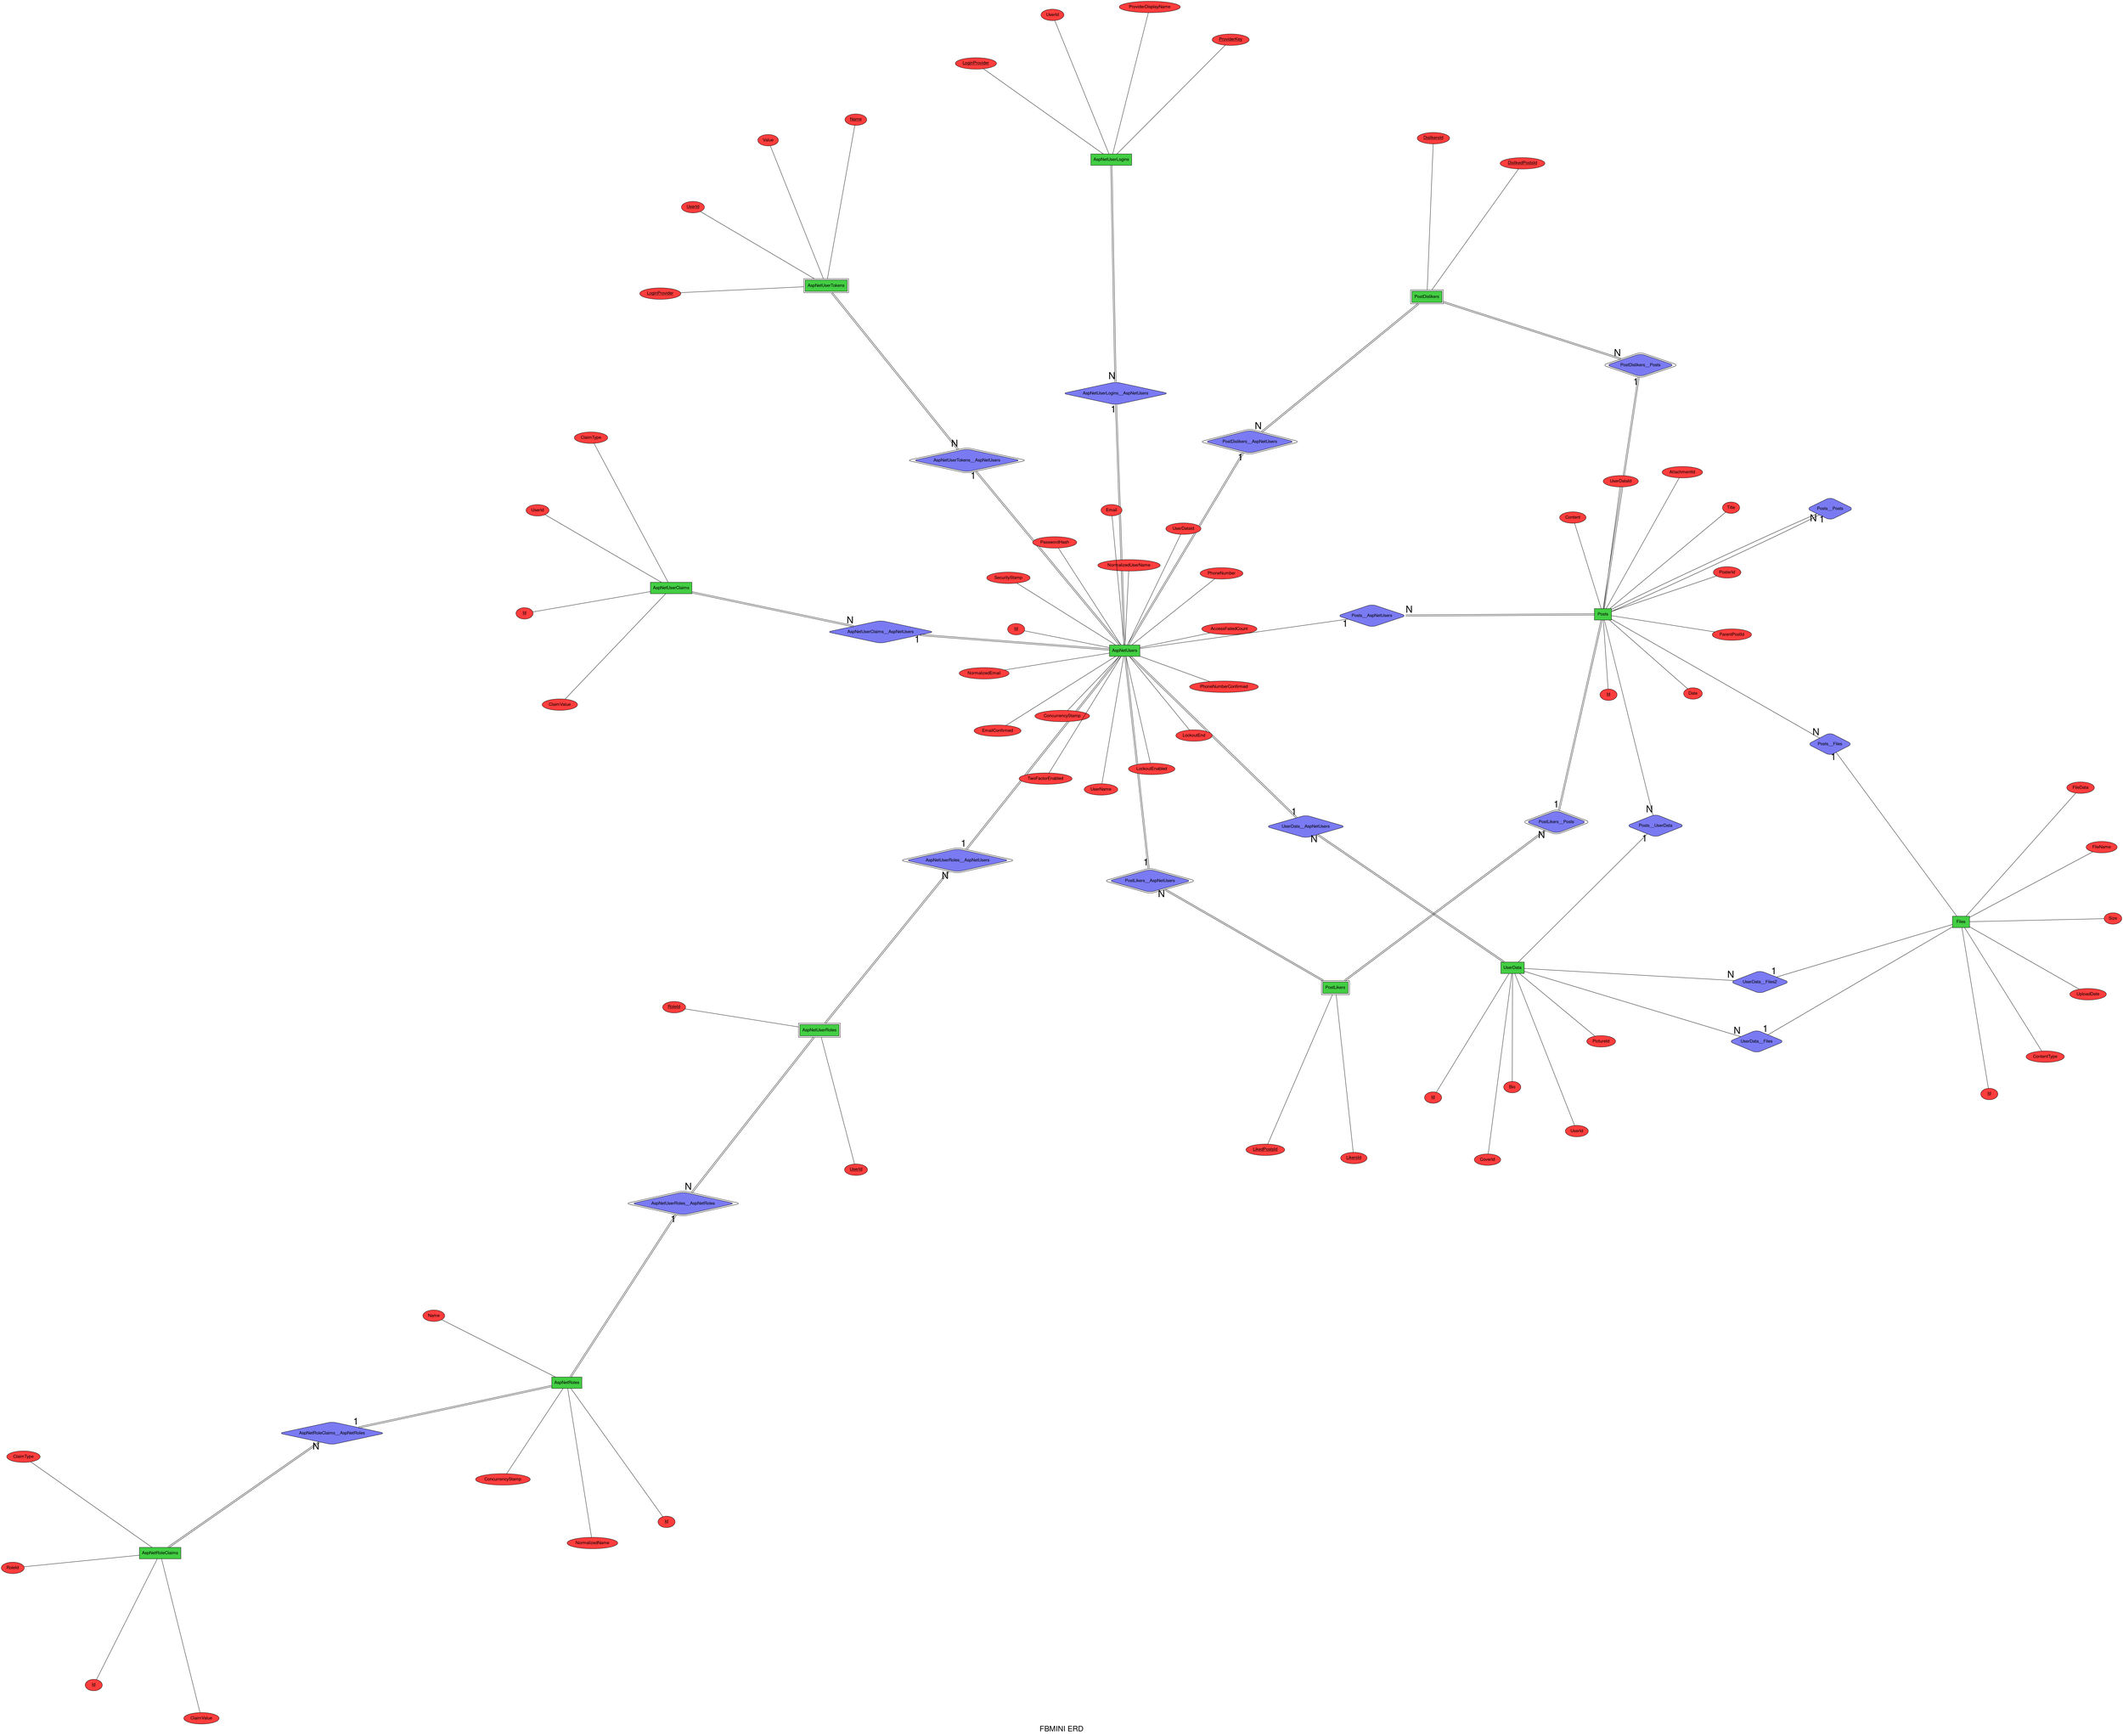 graph ERD {
  fontname = "Helvetica,Arial,sans-serif";
  label = "FBMINI ERD";
  fontsize = 24;
  layout = neato;
  scale = 2;
  node [fontname = "Helvetica,Arial,sans-serif";];
  edge [fontname = "Helvetica,Arial,sans-serif"; len = 3;];

  subgraph relationships {
    node [shape = diamond; fillcolor = "#7a7af3"; style = "rounded,filled"; color = black; width=1; height=1; ];

    AspNetRoleClaims__AspNetRoles;
    AspNetUserClaims__AspNetUsers;
    AspNetUserLogins__AspNetUsers;
    AspNetUserRoles__AspNetUsers [peripheries = 2;];
    AspNetUserRoles__AspNetRoles [peripheries = 2;];
    AspNetUserTokens__AspNetUsers [peripheries = 2;];
    UserData__AspNetUsers;
    UserData__Files;
    UserData__Files2;
    Posts__AspNetUsers;
    Posts__Posts;
    Posts__Files;
    Posts__UserData;
    PostDislikers__Posts [peripheries = 2;];
    PostDislikers__AspNetUsers [peripheries = 2;];
    PostLikers__Posts [peripheries = 2;];
    PostLikers__AspNetUsers [peripheries = 2;];
  }

  subgraph entities {
    node [shape = box; fillcolor = "#43ce43"; style = "filled"; color = black;];

    AspNetRoles;
    AspNetUsers;
    Files;
    AspNetRoleClaims;
    AspNetUserClaims;
    AspNetUserLogins;
    AspNetUserRoles [peripheries = 2;];
    AspNetUserRoles;
    AspNetUserTokens [peripheries = 2;];
    AspNetUserTokens;
    UserData;
    Posts;
    PostDislikers [peripheries = 2;];
    PostDislikers;
    PostLikers [peripheries = 2;];
    PostLikers;
  }

  subgraph attributes {
    node [shape = ellipse; fillcolor = "#ff3d3d"; style = filled; color = black;];

    AspNetRoles__Id [label = <<U>Id</U>>;];
    AspNetRoles__Name [label = "Name";];
    AspNetRoles__NormalizedName [label = "NormalizedName";];
    AspNetRoles__ConcurrencyStamp [label = "ConcurrencyStamp";];

    AspNetUsers__Id [label = <<U>Id</U>>;];
    AspNetUsers__UserDataId [label = "UserDataId";];
    AspNetUsers__UserName [label = "UserName";];
    AspNetUsers__NormalizedUserName [label = "NormalizedUserName";];
    AspNetUsers__Email [label = "Email";];
    AspNetUsers__NormalizedEmail [label = "NormalizedEmail";];
    AspNetUsers__EmailConfirmed [label = "EmailConfirmed";];
    AspNetUsers__PasswordHash [label = "PasswordHash";];
    AspNetUsers__SecurityStamp [label = "SecurityStamp";];
    AspNetUsers__ConcurrencyStamp [label = "ConcurrencyStamp";];
    AspNetUsers__PhoneNumber [label = "PhoneNumber";];
    AspNetUsers__PhoneNumberConfirmed [label = "PhoneNumberConfirmed";];
    AspNetUsers__TwoFactorEnabled [label = "TwoFactorEnabled";];
    AspNetUsers__LockoutEnd [label = "LockoutEnd";];
    AspNetUsers__LockoutEnabled [label = "LockoutEnabled";];
    AspNetUsers__AccessFailedCount [label = "AccessFailedCount";];

    Files__Id [label = <<U>Id</U>>;];
    Files__FileName [label = "FileName";];
    Files__ContentType [label = "ContentType";];
    Files__Size [label = "Size";];
    Files__FileData [label = "FileData";];
    Files__UploadDate [label = "UploadDate";];

    AspNetRoleClaims__Id [label = <<U>Id</U>>;];
    AspNetRoleClaims__RoleId [label = "RoleId";];
    AspNetRoleClaims__ClaimType [label = "ClaimType";];
    AspNetRoleClaims__ClaimValue [label = "ClaimValue";];

    AspNetUserClaims__Id [label = <<U>Id</U>>;];
    AspNetUserClaims__UserId [label = "UserId";];
    AspNetUserClaims__ClaimType [label = "ClaimType";];
    AspNetUserClaims__ClaimValue [label = "ClaimValue";];

    AspNetUserLogins__LoginProvider [label = <<U>LoginProvider</U>>;];
    AspNetUserLogins__ProviderKey [label = <<U>ProviderKey</U>>;];
    AspNetUserLogins__ProviderDisplayName [label = "ProviderDisplayName";];
    AspNetUserLogins__UserId [label = "UserId";];

    AspNetUserRoles__UserId [label = <<U>UserId</U>>;];
    AspNetUserRoles__RoleId [label = <<U>RoleId</U>>;];

    AspNetUserTokens__UserId [label = <<U>UserId</U>>;];
    AspNetUserTokens__LoginProvider [label = <<U>LoginProvider</U>>;];
    AspNetUserTokens__Name [label = <<U>Name</U>>;];
    AspNetUserTokens__Value [label = "Value";];

    UserData__Id [label = <<U>Id</U>>;];
    UserData__Bio [label = "Bio";];
    UserData__UserId [label = "UserId";];
    UserData__PictureId [label = "PictureId";];
    UserData__CoverId [label = "CoverId";];

    Posts__Id [label = <<U>Id</U>>;];
    Posts__Title [label = "Title";];
    Posts__Content [label = "Content";];
    Posts__Date [label = "Date";];
    Posts__PosterId [label = "PosterId";];
    Posts__ParentPostId [label = "ParentPostId";];
    Posts__AttachmentId [label = "AttachmentId";];
    Posts__UserDataId [label = "UserDataId";];

    PostDislikers__DislikedPostsId [label = <<U>DislikedPostsId</U>>;];
    PostDislikers__DislikersId [label = <<U>DislikersId</U>>;];

    PostLikers__LikedPostsId [label = <<U>LikedPostsId</U>>;];
    PostLikers__LikersId [label = <<U>LikersId</U>>;];
  }

  subgraph AspNetRoles {
    AspNetRoles -- AspNetRoles__Id;
    AspNetRoles -- AspNetRoles__Name;
    AspNetRoles -- AspNetRoles__NormalizedName;
    AspNetRoles -- AspNetRoles__ConcurrencyStamp;
  }

  subgraph AspNetUsers {
    AspNetUsers -- AspNetUsers__Id;
    AspNetUsers -- AspNetUsers__UserDataId;
    AspNetUsers -- AspNetUsers__UserName;
    AspNetUsers -- AspNetUsers__NormalizedUserName;
    AspNetUsers -- AspNetUsers__Email;
    AspNetUsers -- AspNetUsers__NormalizedEmail;
    AspNetUsers -- AspNetUsers__EmailConfirmed;
    AspNetUsers -- AspNetUsers__PasswordHash;
    AspNetUsers -- AspNetUsers__SecurityStamp;
    AspNetUsers -- AspNetUsers__ConcurrencyStamp;
    AspNetUsers -- AspNetUsers__PhoneNumber;
    AspNetUsers -- AspNetUsers__PhoneNumberConfirmed;
    AspNetUsers -- AspNetUsers__TwoFactorEnabled;
    AspNetUsers -- AspNetUsers__LockoutEnd;
    AspNetUsers -- AspNetUsers__LockoutEnabled;
    AspNetUsers -- AspNetUsers__AccessFailedCount;
  }

  subgraph Files {
    Files -- Files__Id;
    Files -- Files__FileName;
    Files -- Files__ContentType;
    Files -- Files__Size;
    Files -- Files__FileData;
    Files -- Files__UploadDate;
  }

  subgraph AspNetRoleClaims {
    AspNetRoleClaims -- AspNetRoleClaims__Id;
    AspNetRoleClaims -- AspNetRoleClaims__RoleId;
    AspNetRoleClaims -- AspNetRoleClaims__ClaimType;
    AspNetRoleClaims -- AspNetRoleClaims__ClaimValue;
  }

  subgraph AspNetUserClaims {
    AspNetUserClaims -- AspNetUserClaims__Id;
    AspNetUserClaims -- AspNetUserClaims__UserId;
    AspNetUserClaims -- AspNetUserClaims__ClaimType;
    AspNetUserClaims -- AspNetUserClaims__ClaimValue;
  }

  subgraph AspNetUserLogins {
    AspNetUserLogins -- AspNetUserLogins__LoginProvider;
    AspNetUserLogins -- AspNetUserLogins__ProviderKey;
    AspNetUserLogins -- AspNetUserLogins__ProviderDisplayName;
    AspNetUserLogins -- AspNetUserLogins__UserId;
  }

  subgraph AspNetUserRoles {
    AspNetUserRoles -- AspNetUserRoles__UserId;
    AspNetUserRoles -- AspNetUserRoles__RoleId;
  }

  subgraph AspNetUserTokens {
    AspNetUserTokens -- AspNetUserTokens__UserId;
    AspNetUserTokens -- AspNetUserTokens__LoginProvider;
    AspNetUserTokens -- AspNetUserTokens__Name;
    AspNetUserTokens -- AspNetUserTokens__Value;
  }

  subgraph UserData {
    UserData -- UserData__Id;
    UserData -- UserData__Bio;
    UserData -- UserData__UserId;
    UserData -- UserData__PictureId;
    UserData -- UserData__CoverId;
  }

  subgraph Posts {
    Posts -- Posts__Id;
    Posts -- Posts__Title;
    Posts -- Posts__Content;
    Posts -- Posts__Date;
    Posts -- Posts__PosterId;
    Posts -- Posts__ParentPostId;
    Posts -- Posts__AttachmentId;
    Posts -- Posts__UserDataId;
  }

  subgraph PostDislikers {
    PostDislikers -- PostDislikers__DislikedPostsId;
    PostDislikers -- PostDislikers__DislikersId;
  }

  subgraph PostLikers {
    PostLikers -- PostLikers__LikedPostsId;
    PostLikers -- PostLikers__LikersId;
  }

  subgraph connections {
    edge [ len = 4; fontsize=30; ];

    AspNetRoleClaims -- AspNetRoleClaims__AspNetRoles [ headlabel = "N"; color = "black:invis:black"];
    AspNetRoles -- AspNetRoleClaims__AspNetRoles [ headlabel = "1"; color = "black:invis:black"];
    AspNetUserClaims -- AspNetUserClaims__AspNetUsers [ headlabel = "N"; color = "black:invis:black"];
    AspNetUsers -- AspNetUserClaims__AspNetUsers [ headlabel = "1"; color = "black:invis:black"];
    AspNetUserLogins -- AspNetUserLogins__AspNetUsers [ headlabel = "N"; color = "black:invis:black"];
    AspNetUsers -- AspNetUserLogins__AspNetUsers [ headlabel = "1"; color = "black:invis:black"];
    AspNetUserRoles -- AspNetUserRoles__AspNetUsers [ headlabel = "N"; color = "black:invis:black"];
    AspNetUsers -- AspNetUserRoles__AspNetUsers [ headlabel = "1"; color = "black:invis:black"];
    AspNetUserRoles -- AspNetUserRoles__AspNetRoles [ headlabel = "N"; color = "black:invis:black"];
    AspNetRoles -- AspNetUserRoles__AspNetRoles [ headlabel = "1"; color = "black:invis:black"];
    AspNetUserTokens -- AspNetUserTokens__AspNetUsers [ headlabel = "N"; color = "black:invis:black"];
    AspNetUsers -- AspNetUserTokens__AspNetUsers [ headlabel = "1"; color = "black:invis:black"];
    UserData -- UserData__AspNetUsers [ headlabel = "N"; color = "black:invis:black"];
    AspNetUsers -- UserData__AspNetUsers [ headlabel = "1"; color = "black:invis:black"];
    UserData -- UserData__Files [ headlabel = "N";];
    Files -- UserData__Files [ headlabel = "1";];
    UserData -- UserData__Files2 [ headlabel = "N";];
    Files -- UserData__Files2 [ headlabel = "1";];
    Posts -- Posts__AspNetUsers [ headlabel = "N"; color = "black:invis:black"];
    AspNetUsers -- Posts__AspNetUsers [ headlabel = "1";];
    Posts -- Posts__Posts [ headlabel = "N";];
    Posts -- Posts__Posts [ headlabel = "1";];
    Posts -- Posts__Files [ headlabel = "N";];
    Files -- Posts__Files [ headlabel = "1";];
    Posts -- Posts__UserData [ headlabel = "N";];
    UserData -- Posts__UserData [ headlabel = "1";];
    PostDislikers -- PostDislikers__Posts [ headlabel = "N"; color = "black:invis:black"];
    Posts -- PostDislikers__Posts [ headlabel = "1"; color = "black:invis:black"];
    PostDislikers -- PostDislikers__AspNetUsers [ headlabel = "N"; color = "black:invis:black"];
    AspNetUsers -- PostDislikers__AspNetUsers [ headlabel = "1"; color = "black:invis:black"];
    PostLikers -- PostLikers__Posts [ headlabel = "N"; color = "black:invis:black"];
    Posts -- PostLikers__Posts [ headlabel = "1"; color = "black:invis:black"];
    PostLikers -- PostLikers__AspNetUsers [ headlabel = "N"; color = "black:invis:black"];
    AspNetUsers -- PostLikers__AspNetUsers [ headlabel = "1"; color = "black:invis:black"];
  }
}
    